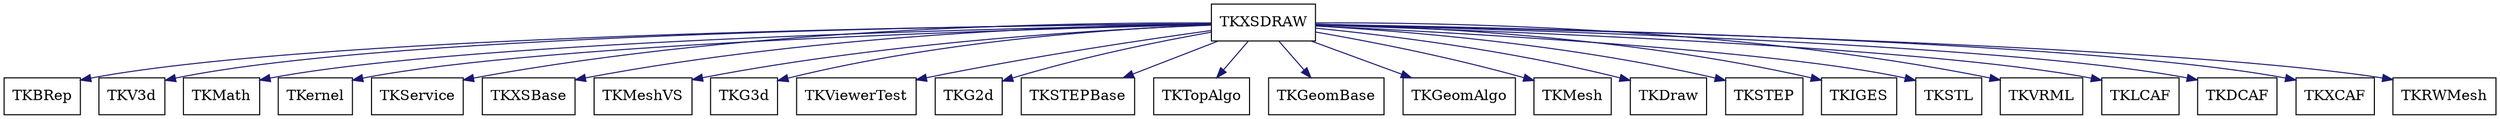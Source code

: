 digraph schema_TKXSDRAW
{
	TKXSDRAW [ URL = "toolkit_tkxsdraw.html", shape = box ]
	TKBRep [ URL = "toolkit_tkbrep.html" , shape = box ]
	TKXSDRAW -> TKBRep [ color = "midnightblue", style = "solid" ]
	TKV3d [ URL = "toolkit_tkv3d.html" , shape = box ]
	TKXSDRAW -> TKV3d [ color = "midnightblue", style = "solid" ]
	TKMath [ URL = "toolkit_tkmath.html" , shape = box ]
	TKXSDRAW -> TKMath [ color = "midnightblue", style = "solid" ]
	TKernel [ URL = "toolkit_tkernel.html" , shape = box ]
	TKXSDRAW -> TKernel [ color = "midnightblue", style = "solid" ]
	TKService [ URL = "toolkit_tkservice.html" , shape = box ]
	TKXSDRAW -> TKService [ color = "midnightblue", style = "solid" ]
	TKXSBase [ URL = "toolkit_tkxsbase.html" , shape = box ]
	TKXSDRAW -> TKXSBase [ color = "midnightblue", style = "solid" ]
	TKMeshVS [ URL = "toolkit_tkmeshvs.html" , shape = box ]
	TKXSDRAW -> TKMeshVS [ color = "midnightblue", style = "solid" ]
	TKG3d [ URL = "toolkit_tkg3d.html" , shape = box ]
	TKXSDRAW -> TKG3d [ color = "midnightblue", style = "solid" ]
	TKViewerTest [ URL = "toolkit_tkviewertest.html" , shape = box ]
	TKXSDRAW -> TKViewerTest [ color = "midnightblue", style = "solid" ]
	TKG2d [ URL = "toolkit_tkg2d.html" , shape = box ]
	TKXSDRAW -> TKG2d [ color = "midnightblue", style = "solid" ]
	TKSTEPBase [ URL = "toolkit_tkstepbase.html" , shape = box ]
	TKXSDRAW -> TKSTEPBase [ color = "midnightblue", style = "solid" ]
	TKTopAlgo [ URL = "toolkit_tktopalgo.html" , shape = box ]
	TKXSDRAW -> TKTopAlgo [ color = "midnightblue", style = "solid" ]
	TKGeomBase [ URL = "toolkit_tkgeombase.html" , shape = box ]
	TKXSDRAW -> TKGeomBase [ color = "midnightblue", style = "solid" ]
	TKGeomAlgo [ URL = "toolkit_tkgeomalgo.html" , shape = box ]
	TKXSDRAW -> TKGeomAlgo [ color = "midnightblue", style = "solid" ]
	TKMesh [ URL = "toolkit_tkmesh.html" , shape = box ]
	TKXSDRAW -> TKMesh [ color = "midnightblue", style = "solid" ]
	TKDraw [ URL = "toolkit_tkdraw.html" , shape = box ]
	TKXSDRAW -> TKDraw [ color = "midnightblue", style = "solid" ]
	TKSTEP [ URL = "toolkit_tkstep.html" , shape = box ]
	TKXSDRAW -> TKSTEP [ color = "midnightblue", style = "solid" ]
	TKIGES [ URL = "toolkit_tkiges.html" , shape = box ]
	TKXSDRAW -> TKIGES [ color = "midnightblue", style = "solid" ]
	TKSTL [ URL = "toolkit_tkstl.html" , shape = box ]
	TKXSDRAW -> TKSTL [ color = "midnightblue", style = "solid" ]
	TKVRML [ URL = "toolkit_tkvrml.html" , shape = box ]
	TKXSDRAW -> TKVRML [ color = "midnightblue", style = "solid" ]
	TKLCAF [ URL = "toolkit_tklcaf.html" , shape = box ]
	TKXSDRAW -> TKLCAF [ color = "midnightblue", style = "solid" ]
	TKDCAF [ URL = "toolkit_tkdcaf.html" , shape = box ]
	TKXSDRAW -> TKDCAF [ color = "midnightblue", style = "solid" ]
	TKXCAF [ URL = "toolkit_tkxcaf.html" , shape = box ]
	TKXSDRAW -> TKXCAF [ color = "midnightblue", style = "solid" ]
	TKRWMesh [ URL = "toolkit_tkrwmesh.html" , shape = box ]
	TKXSDRAW -> TKRWMesh [ color = "midnightblue", style = "solid" ]
	aspect = 1
}
